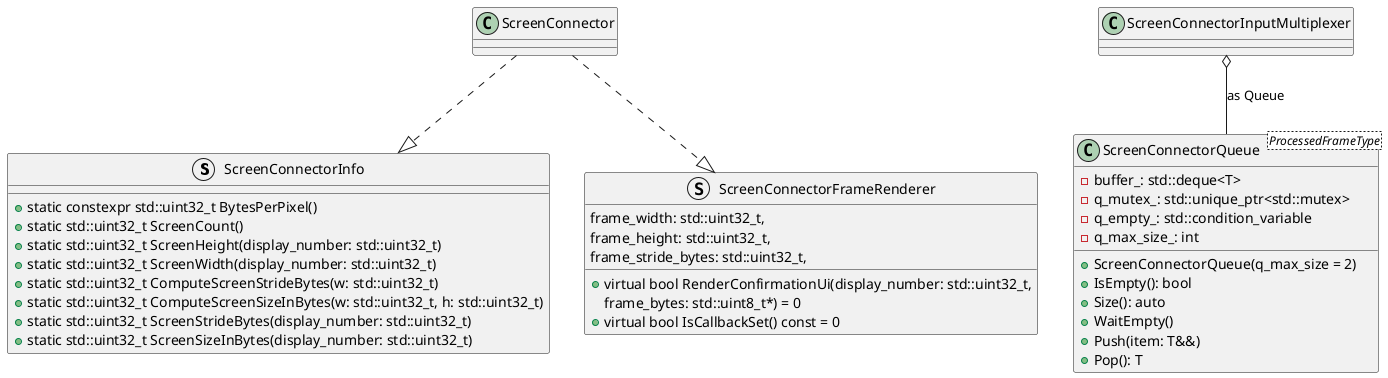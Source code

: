 @startuml


struct ScreenConnectorInfo {
  + static constexpr std::uint32_t BytesPerPixel()
  + static std::uint32_t ScreenCount()
  + static std::uint32_t ScreenHeight(display_number: std::uint32_t)
  + static std::uint32_t ScreenWidth(display_number: std::uint32_t)
  + static std::uint32_t ComputeScreenStrideBytes(w: std::uint32_t)
  + static std::uint32_t ComputeScreenSizeInBytes(w: std::uint32_t, h: std::uint32_t)
  + static std::uint32_t ScreenStrideBytes(display_number: std::uint32_t)
  + static std::uint32_t ScreenSizeInBytes(display_number: std::uint32_t)
}

struct ScreenConnectorFrameRenderer {
  + virtual bool RenderConfirmationUi(display_number: std::uint32_t,
                                      frame_width: std::uint32_t,
                                      frame_height: std::uint32_t,
                                      frame_stride_bytes: std::uint32_t,
                                      frame_bytes: std::uint8_t*) = 0
  + virtual bool IsCallbackSet() const = 0
}


class ScreenConnectorQueue<ProcessedFrameType> {
  - buffer_: std::deque<T>
  - q_mutex_: std::unique_ptr<std::mutex>
  - q_empty_: std::condition_variable
  - q_max_size_: int
  + ScreenConnectorQueue(q_max_size = 2)
  + IsEmpty(): bool
  + Size(): auto
  + WaitEmpty()
  + Push(item: T&&)
  + Pop(): T
}

ScreenConnector ..|> ScreenConnectorInfo
ScreenConnector ..|> ScreenConnectorFrameRenderer

ScreenConnectorInputMultiplexer o-- ScreenConnectorQueue : as Queue

@enduml

